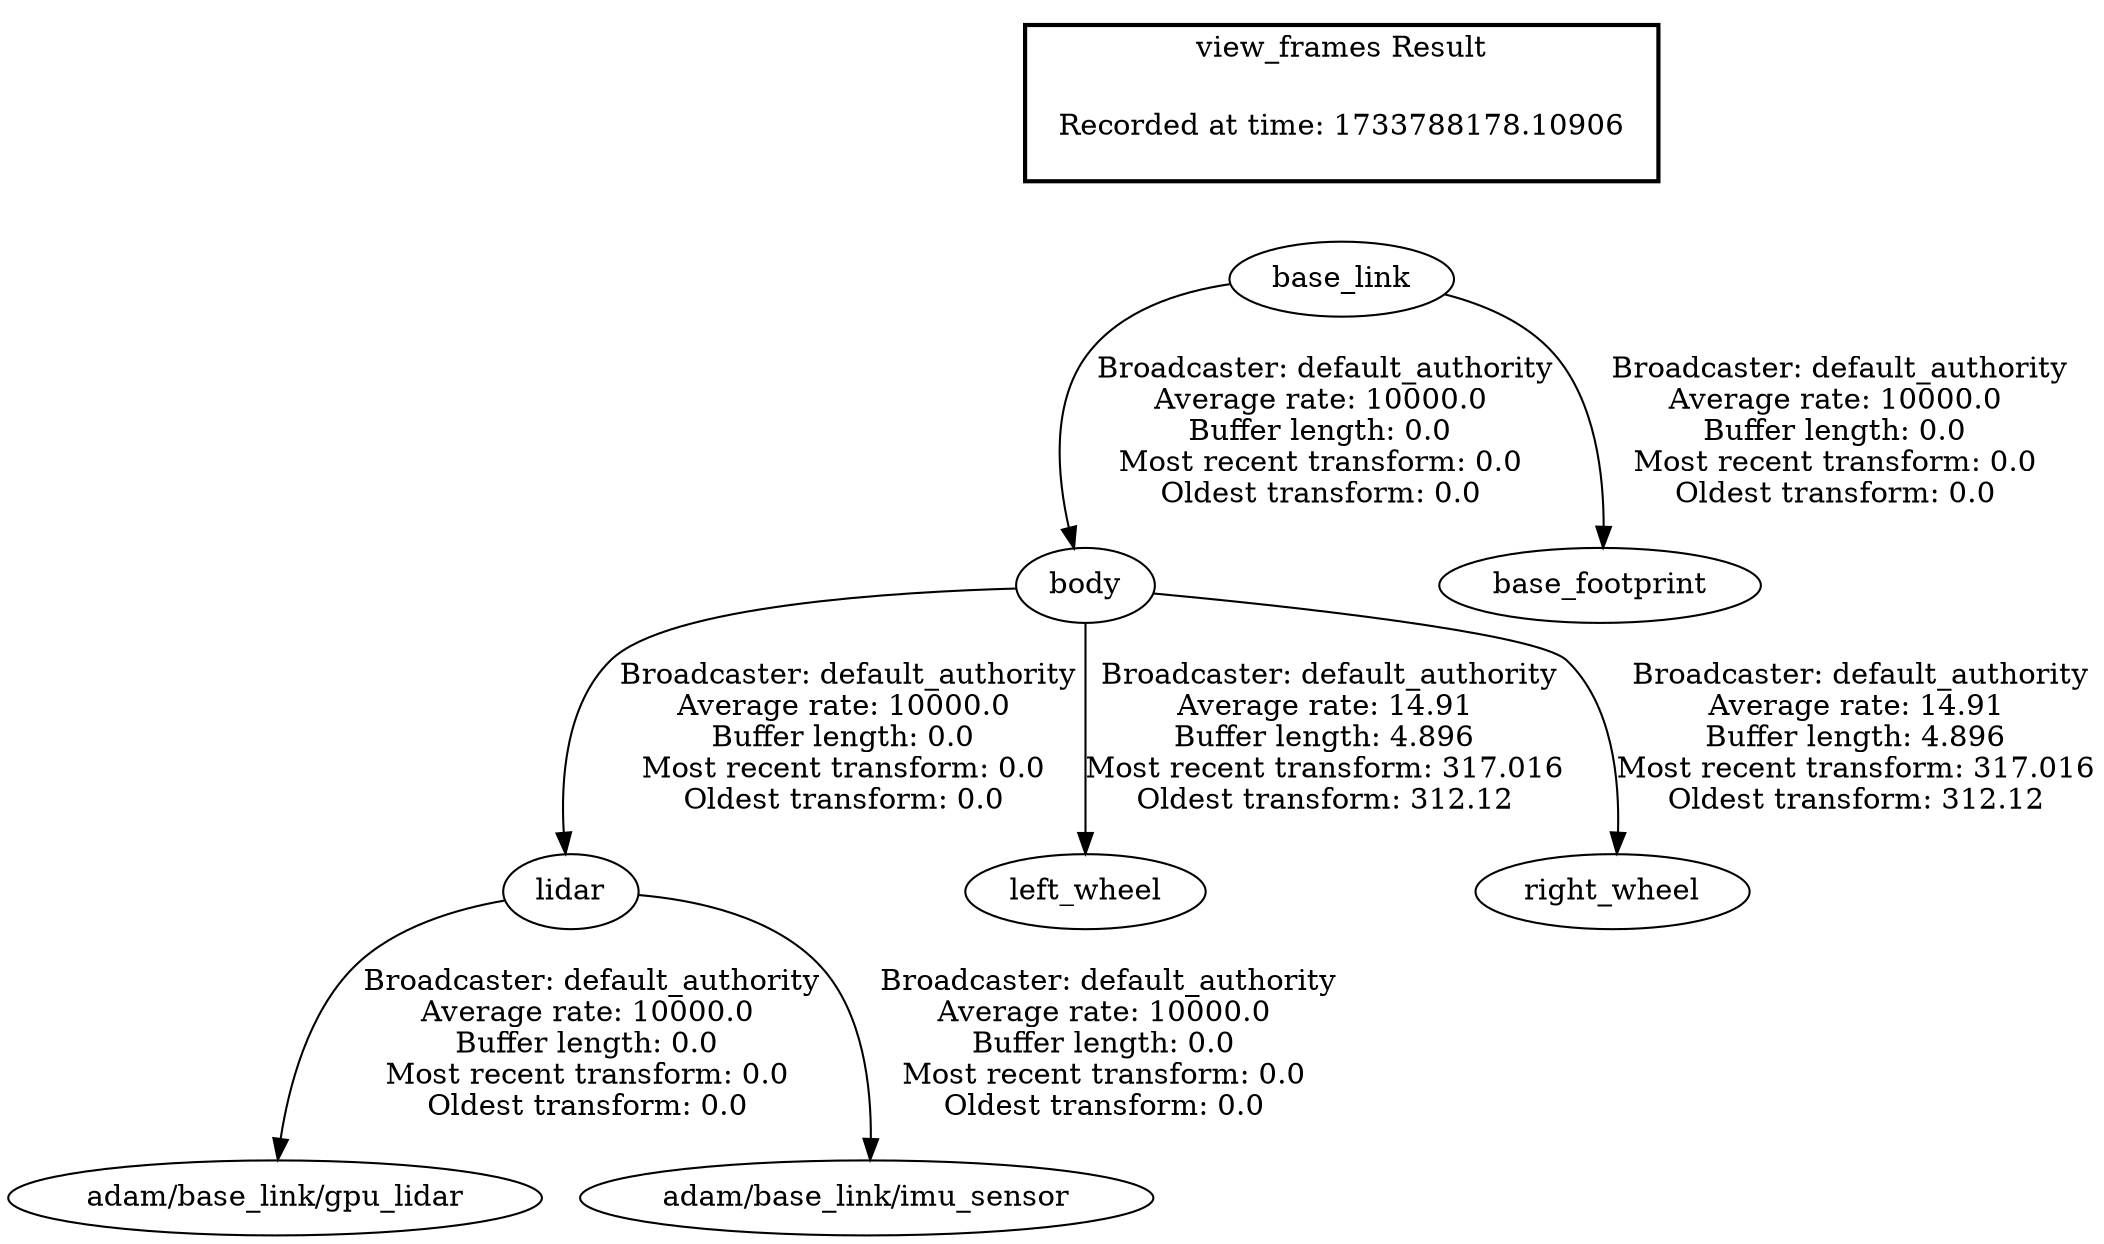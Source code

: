 digraph G {
"lidar" -> "adam/base_link/gpu_lidar"[label=" Broadcaster: default_authority\nAverage rate: 10000.0\nBuffer length: 0.0\nMost recent transform: 0.0\nOldest transform: 0.0\n"];
"body" -> "lidar"[label=" Broadcaster: default_authority\nAverage rate: 10000.0\nBuffer length: 0.0\nMost recent transform: 0.0\nOldest transform: 0.0\n"];
"base_link" -> "base_footprint"[label=" Broadcaster: default_authority\nAverage rate: 10000.0\nBuffer length: 0.0\nMost recent transform: 0.0\nOldest transform: 0.0\n"];
"lidar" -> "adam/base_link/imu_sensor"[label=" Broadcaster: default_authority\nAverage rate: 10000.0\nBuffer length: 0.0\nMost recent transform: 0.0\nOldest transform: 0.0\n"];
"base_link" -> "body"[label=" Broadcaster: default_authority\nAverage rate: 10000.0\nBuffer length: 0.0\nMost recent transform: 0.0\nOldest transform: 0.0\n"];
"body" -> "left_wheel"[label=" Broadcaster: default_authority\nAverage rate: 14.91\nBuffer length: 4.896\nMost recent transform: 317.016\nOldest transform: 312.12\n"];
"body" -> "right_wheel"[label=" Broadcaster: default_authority\nAverage rate: 14.91\nBuffer length: 4.896\nMost recent transform: 317.016\nOldest transform: 312.12\n"];
edge [style=invis];
 subgraph cluster_legend { style=bold; color=black; label ="view_frames Result";
"Recorded at time: 1733788178.10906"[ shape=plaintext ] ;
}->"base_link";
}

